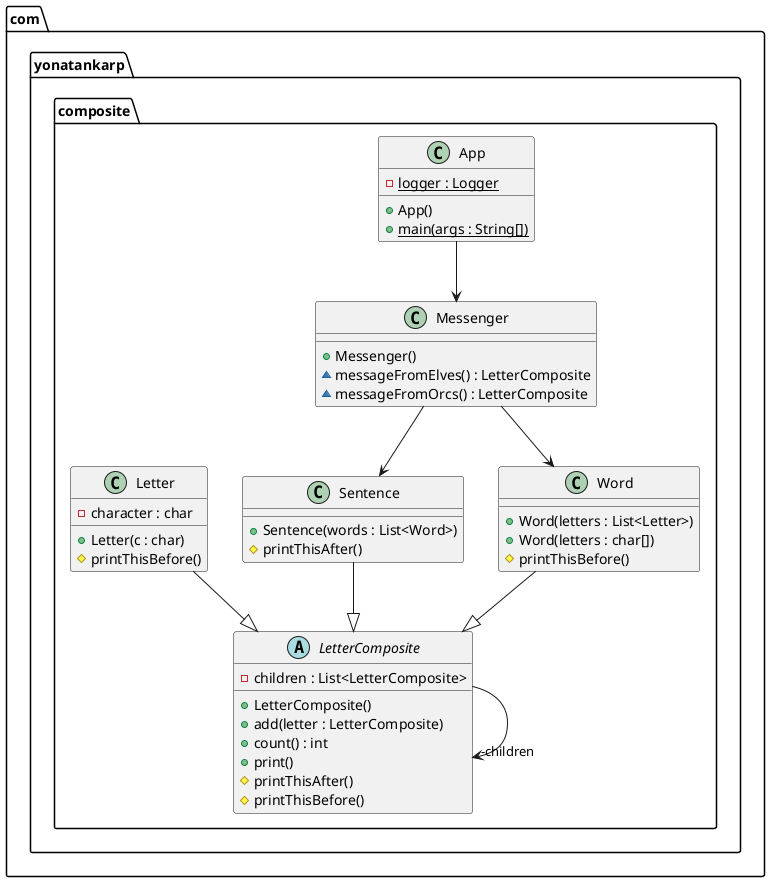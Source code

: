 @startuml
package com.yonatankarp.composite {
  class App {
    - logger : Logger {static}
    + App()
    + main(args : String[]) {static}
  }
  class Letter {
    - character : char
    + Letter(c : char)
    # printThisBefore()
  }
  abstract class LetterComposite {
    - children : List<LetterComposite>
    + LetterComposite()
    + add(letter : LetterComposite)
    + count() : int
    + print()
    # printThisAfter()
    # printThisBefore()
  }
  class Messenger {
    + Messenger()
    ~ messageFromElves() : LetterComposite
    ~ messageFromOrcs() : LetterComposite
  }
  class Sentence {
    + Sentence(words : List<Word>)
    # printThisAfter()
  }
  class Word {
    + Word(letters : List<Letter>)
    + Word(letters : char[])
    # printThisBefore()
  }
}
LetterComposite -->  "-children" LetterComposite
Letter --|> LetterComposite
Sentence --|> LetterComposite
Word --|> LetterComposite
Messenger --> Word
Messenger --> Sentence
App --> Messenger
@enduml
